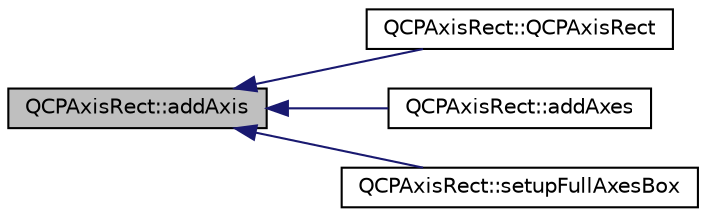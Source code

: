 digraph "QCPAxisRect::addAxis"
{
  edge [fontname="Helvetica",fontsize="10",labelfontname="Helvetica",labelfontsize="10"];
  node [fontname="Helvetica",fontsize="10",shape=record];
  rankdir="LR";
  Node35 [label="QCPAxisRect::addAxis",height=0.2,width=0.4,color="black", fillcolor="grey75", style="filled", fontcolor="black"];
  Node35 -> Node36 [dir="back",color="midnightblue",fontsize="10",style="solid",fontname="Helvetica"];
  Node36 [label="QCPAxisRect::QCPAxisRect",height=0.2,width=0.4,color="black", fillcolor="white", style="filled",URL="$d8/dad/class_q_c_p_axis_rect.html#a60b31dece805462c1b82eea2e69ba042"];
  Node35 -> Node37 [dir="back",color="midnightblue",fontsize="10",style="solid",fontname="Helvetica"];
  Node37 [label="QCPAxisRect::addAxes",height=0.2,width=0.4,color="black", fillcolor="white", style="filled",URL="$d8/dad/class_q_c_p_axis_rect.html#a792e1f3d9cb1591fca135bb0de9b81fc"];
  Node35 -> Node38 [dir="back",color="midnightblue",fontsize="10",style="solid",fontname="Helvetica"];
  Node38 [label="QCPAxisRect::setupFullAxesBox",height=0.2,width=0.4,color="black", fillcolor="white", style="filled",URL="$d8/dad/class_q_c_p_axis_rect.html#a5fa906175447b14206954f77fc7f1ef4"];
}
